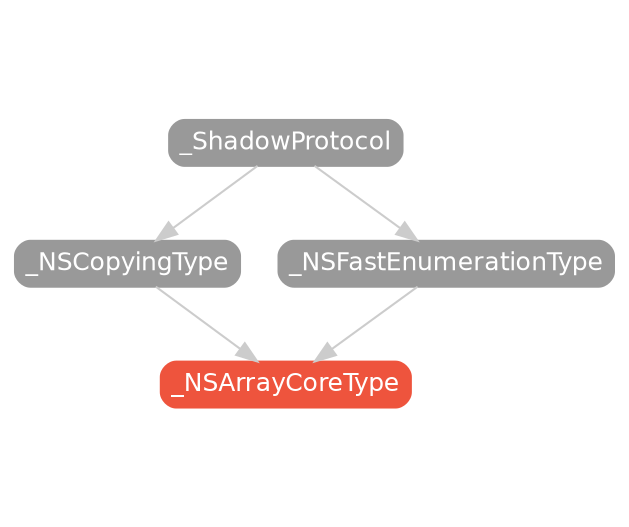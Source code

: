 strict digraph "_NSArrayCoreType - Type Hierarchy - SwiftDoc.org" {
    pad="0.1,0.8"
    node [shape=box, style="filled,rounded", color="#999999", fillcolor="#999999", fontcolor=white, fontname=Helvetica, fontnames="Helvetica,sansserif", fontsize=12, margin="0.07,0.05", height="0.3"]
    edge [color="#cccccc"]
    "_NSArrayCoreType" [URL="/protocol/_NSArrayCoreType/", style="filled,rounded", fillcolor="#ee543d", color="#ee543d"]
    "_NSCopyingType" [URL="/protocol/_NSCopyingType/hierarchy/"]
    "_NSFastEnumerationType" [URL="/protocol/_NSFastEnumerationType/hierarchy/"]
    "_ShadowProtocol" [URL="/protocol/_ShadowProtocol/hierarchy/"]    "_NSCopyingType" -> "_NSArrayCoreType"
    "_NSFastEnumerationType" -> "_NSArrayCoreType"
    "_ShadowProtocol" -> "_NSCopyingType"
    "_ShadowProtocol" -> "_NSFastEnumerationType"
    subgraph Types {
        rank = max; 
    }
}